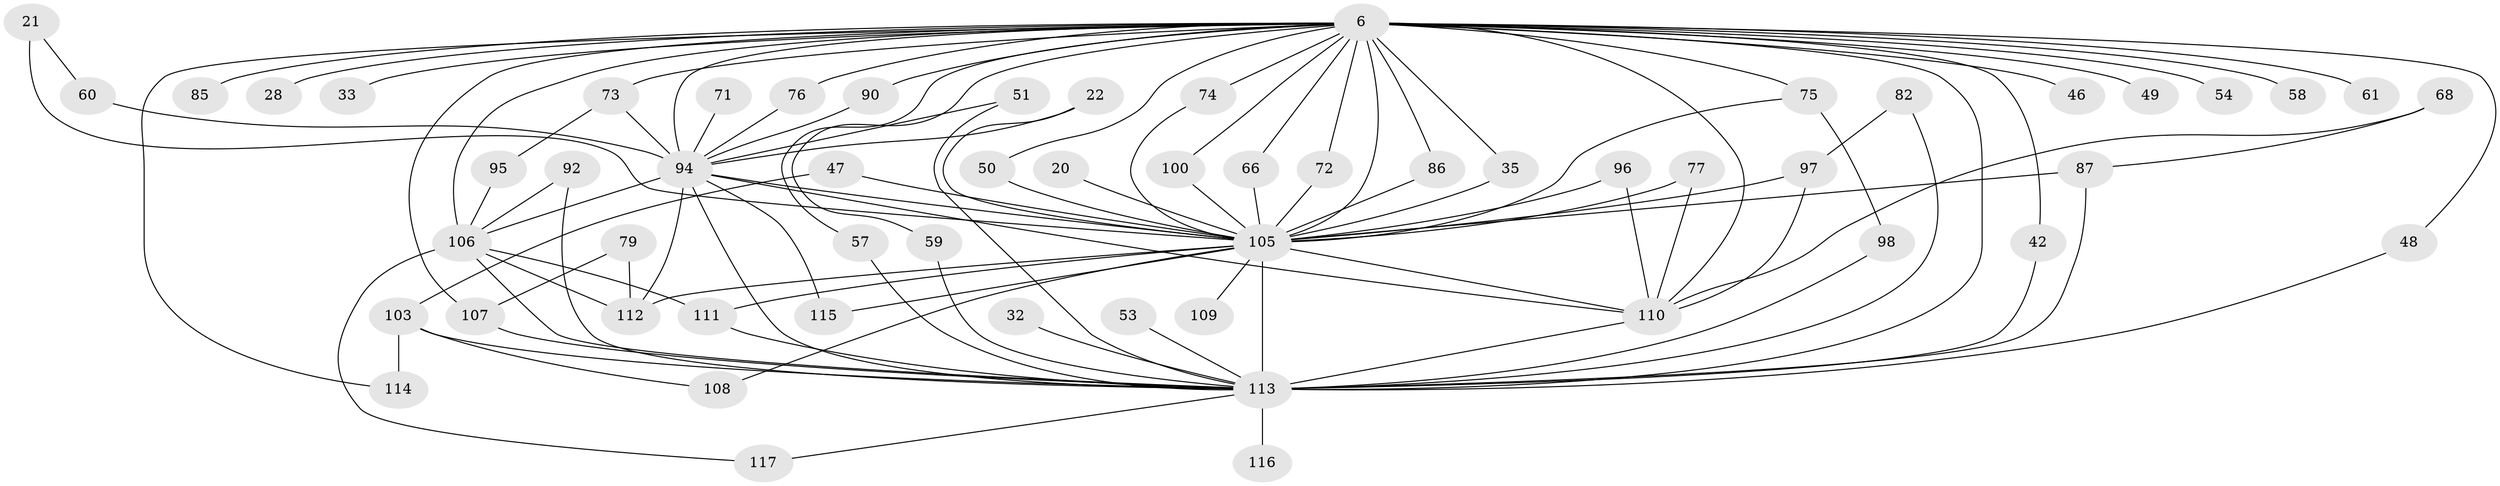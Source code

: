 // original degree distribution, {42: 0.008547008547008548, 26: 0.008547008547008548, 16: 0.008547008547008548, 17: 0.008547008547008548, 33: 0.008547008547008548, 30: 0.008547008547008548, 19: 0.008547008547008548, 18: 0.017094017094017096, 20: 0.008547008547008548, 2: 0.5811965811965812, 5: 0.042735042735042736, 8: 0.008547008547008548, 3: 0.20512820512820512, 4: 0.06837606837606838, 6: 0.008547008547008548}
// Generated by graph-tools (version 1.1) at 2025/46/03/09/25 04:46:10]
// undirected, 58 vertices, 103 edges
graph export_dot {
graph [start="1"]
  node [color=gray90,style=filled];
  6 [super="+1"];
  20;
  21;
  22;
  28;
  32;
  33;
  35;
  42;
  46;
  47;
  48;
  49;
  50;
  51;
  53;
  54;
  57;
  58;
  59;
  60;
  61;
  66;
  68;
  71;
  72 [super="+38"];
  73 [super="+63+34"];
  74 [super="+40"];
  75 [super="+41"];
  76;
  77;
  79;
  82 [super="+18"];
  85;
  86;
  87 [super="+67"];
  90;
  92;
  94 [super="+30+23+69"];
  95;
  96;
  97 [super="+17+25"];
  98;
  100;
  103 [super="+89"];
  105 [super="+99"];
  106 [super="+39+44+24+84"];
  107 [super="+19"];
  108;
  109;
  110 [super="+62+104"];
  111 [super="+88"];
  112 [super="+56+101+16"];
  113 [super="+102+8+37"];
  114 [super="+91"];
  115;
  116;
  117;
  6 -- 28 [weight=2];
  6 -- 33 [weight=2];
  6 -- 48;
  6 -- 49 [weight=2];
  6 -- 54 [weight=2];
  6 -- 57;
  6 -- 61 [weight=2];
  6 -- 73 [weight=3];
  6 -- 75 [weight=2];
  6 -- 85 [weight=2];
  6 -- 86;
  6 -- 94 [weight=6];
  6 -- 100;
  6 -- 106 [weight=6];
  6 -- 35;
  6 -- 42;
  6 -- 46;
  6 -- 50;
  6 -- 58;
  6 -- 59;
  6 -- 66;
  6 -- 72;
  6 -- 74 [weight=2];
  6 -- 76;
  6 -- 90;
  6 -- 107;
  6 -- 110 [weight=5];
  6 -- 113 [weight=10];
  6 -- 114;
  6 -- 105 [weight=4];
  20 -- 105 [weight=2];
  21 -- 60;
  21 -- 105 [weight=2];
  22 -- 94;
  22 -- 105;
  32 -- 113 [weight=3];
  35 -- 105;
  42 -- 113;
  47 -- 103;
  47 -- 105;
  48 -- 113;
  50 -- 105;
  51 -- 94;
  51 -- 113;
  53 -- 113 [weight=2];
  57 -- 113;
  59 -- 113;
  60 -- 94;
  66 -- 105;
  68 -- 87;
  68 -- 110;
  71 -- 94;
  72 -- 105 [weight=2];
  73 -- 95;
  73 -- 94 [weight=2];
  74 -- 105;
  75 -- 98;
  75 -- 105;
  76 -- 94;
  77 -- 105;
  77 -- 110;
  79 -- 107;
  79 -- 112;
  82 -- 97;
  82 -- 113;
  86 -- 105;
  87 -- 113;
  87 -- 105 [weight=2];
  90 -- 94;
  92 -- 106;
  92 -- 113;
  94 -- 106;
  94 -- 115;
  94 -- 112;
  94 -- 113 [weight=10];
  94 -- 105 [weight=5];
  94 -- 110 [weight=3];
  95 -- 106;
  96 -- 105;
  96 -- 110;
  97 -- 105 [weight=4];
  97 -- 110;
  98 -- 113;
  100 -- 105;
  103 -- 113 [weight=6];
  103 -- 114;
  103 -- 108;
  105 -- 113 [weight=15];
  105 -- 108;
  105 -- 109;
  105 -- 111;
  105 -- 112 [weight=3];
  105 -- 115;
  105 -- 110 [weight=2];
  106 -- 117;
  106 -- 112;
  106 -- 111;
  106 -- 113;
  107 -- 113 [weight=2];
  110 -- 113 [weight=2];
  111 -- 113;
  113 -- 117;
  113 -- 116 [weight=2];
}
